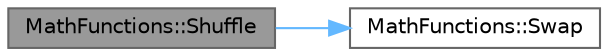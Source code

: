 digraph "MathFunctions::Shuffle"
{
 // LATEX_PDF_SIZE
  bgcolor="transparent";
  edge [fontname=Helvetica,fontsize=10,labelfontname=Helvetica,labelfontsize=10];
  node [fontname=Helvetica,fontsize=10,shape=box,height=0.2,width=0.4];
  rankdir="LR";
  Node1 [id="Node000001",label="MathFunctions::Shuffle",height=0.2,width=0.4,color="gray40", fillcolor="grey60", style="filled", fontcolor="black",tooltip="Shuffles the elements of a vector of unsigned integers."];
  Node1 -> Node2 [id="edge1_Node000001_Node000002",color="steelblue1",style="solid",tooltip=" "];
  Node2 [id="Node000002",label="MathFunctions::Swap",height=0.2,width=0.4,color="grey40", fillcolor="white", style="filled",URL="$class_math_functions.html#ab600bb7075c19d1726d6c094aaf04a94",tooltip="Swaps the values of two unsigned integers."];
}
